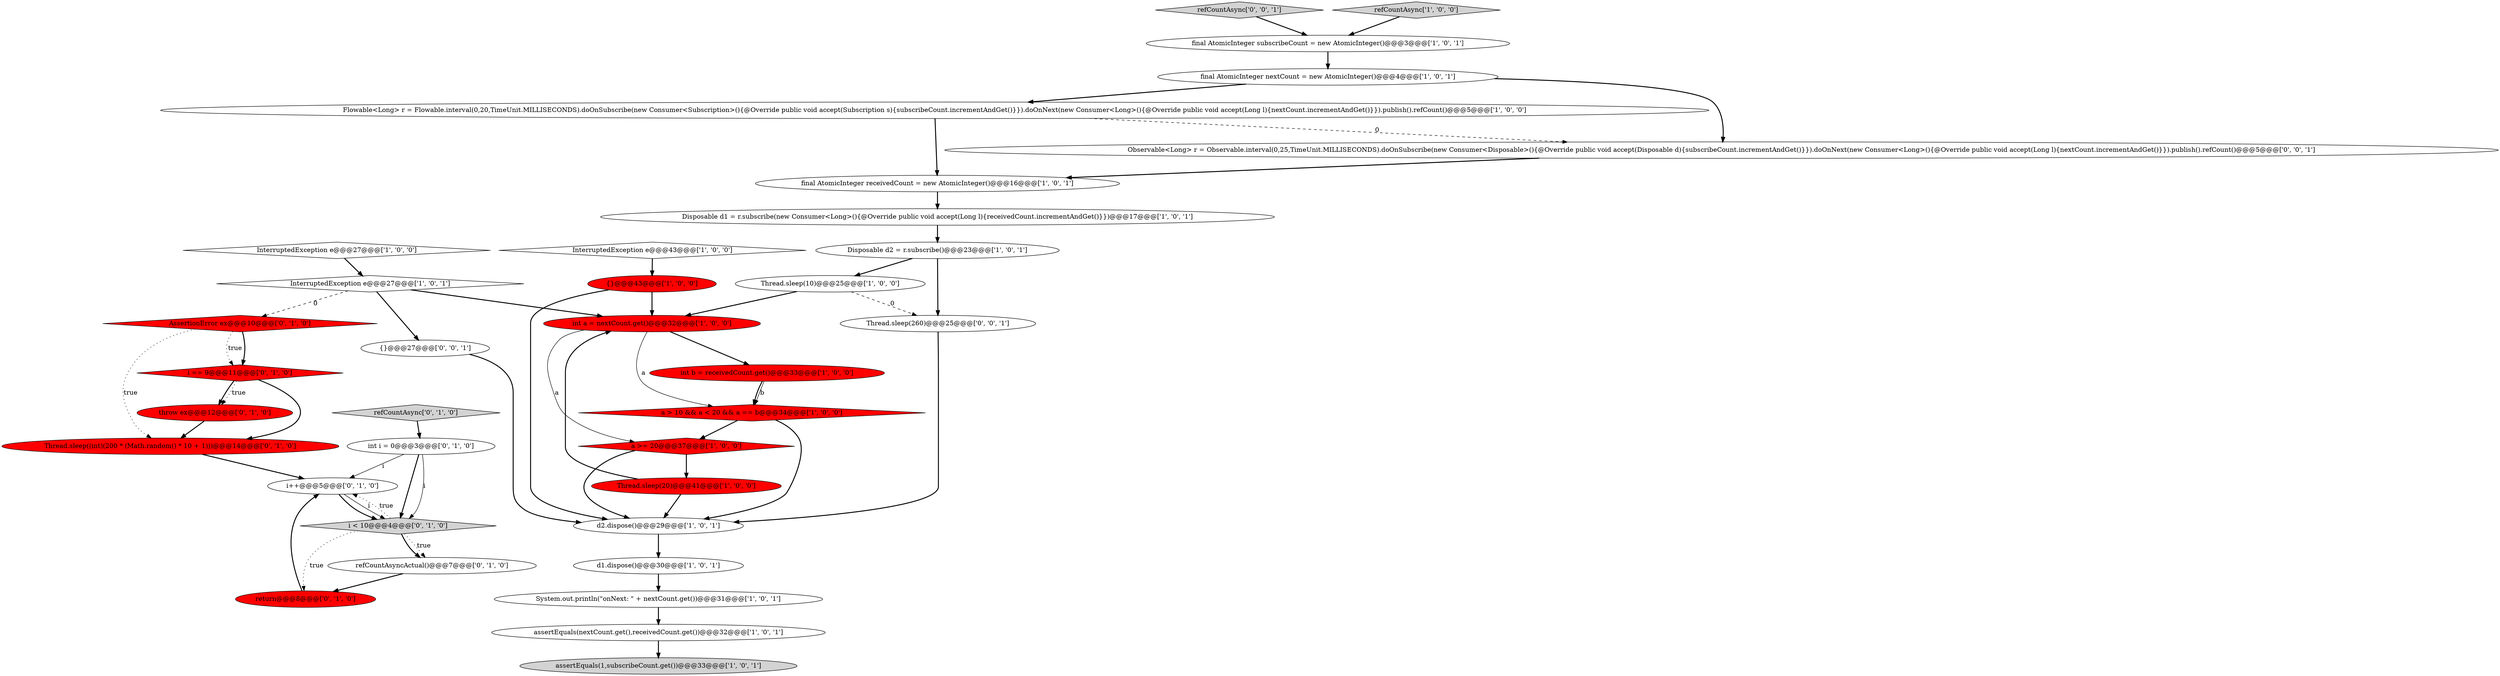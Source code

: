 digraph {
25 [style = filled, label = "i++@@@5@@@['0', '1', '0']", fillcolor = white, shape = ellipse image = "AAA0AAABBB2BBB"];
26 [style = filled, label = "Thread.sleep((int)(200 * (Math.random() * 10 + 1)))@@@14@@@['0', '1', '0']", fillcolor = red, shape = ellipse image = "AAA1AAABBB2BBB"];
34 [style = filled, label = "refCountAsync['0', '0', '1']", fillcolor = lightgray, shape = diamond image = "AAA0AAABBB3BBB"];
24 [style = filled, label = "refCountAsyncActual()@@@7@@@['0', '1', '0']", fillcolor = white, shape = ellipse image = "AAA0AAABBB2BBB"];
12 [style = filled, label = "InterruptedException e@@@27@@@['1', '0', '1']", fillcolor = white, shape = diamond image = "AAA0AAABBB1BBB"];
29 [style = filled, label = "int i = 0@@@3@@@['0', '1', '0']", fillcolor = white, shape = ellipse image = "AAA0AAABBB2BBB"];
32 [style = filled, label = "{}@@@27@@@['0', '0', '1']", fillcolor = white, shape = ellipse image = "AAA0AAABBB3BBB"];
20 [style = filled, label = "{}@@@43@@@['1', '0', '0']", fillcolor = red, shape = ellipse image = "AAA1AAABBB1BBB"];
19 [style = filled, label = "final AtomicInteger receivedCount = new AtomicInteger()@@@16@@@['1', '0', '1']", fillcolor = white, shape = ellipse image = "AAA0AAABBB1BBB"];
30 [style = filled, label = "AssertionError ex@@@10@@@['0', '1', '0']", fillcolor = red, shape = diamond image = "AAA1AAABBB2BBB"];
4 [style = filled, label = "InterruptedException e@@@43@@@['1', '0', '0']", fillcolor = white, shape = diamond image = "AAA0AAABBB1BBB"];
16 [style = filled, label = "Flowable<Long> r = Flowable.interval(0,20,TimeUnit.MILLISECONDS).doOnSubscribe(new Consumer<Subscription>(){@Override public void accept(Subscription s){subscribeCount.incrementAndGet()}}).doOnNext(new Consumer<Long>(){@Override public void accept(Long l){nextCount.incrementAndGet()}}).publish().refCount()@@@5@@@['1', '0', '0']", fillcolor = white, shape = ellipse image = "AAA0AAABBB1BBB"];
22 [style = filled, label = "i < 10@@@4@@@['0', '1', '0']", fillcolor = lightgray, shape = diamond image = "AAA0AAABBB2BBB"];
2 [style = filled, label = "assertEquals(nextCount.get(),receivedCount.get())@@@32@@@['1', '0', '1']", fillcolor = white, shape = ellipse image = "AAA0AAABBB1BBB"];
1 [style = filled, label = "Thread.sleep(20)@@@41@@@['1', '0', '0']", fillcolor = red, shape = ellipse image = "AAA1AAABBB1BBB"];
9 [style = filled, label = "a > 10 && a < 20 && a == b@@@34@@@['1', '0', '0']", fillcolor = red, shape = diamond image = "AAA1AAABBB1BBB"];
21 [style = filled, label = "int b = receivedCount.get()@@@33@@@['1', '0', '0']", fillcolor = red, shape = ellipse image = "AAA1AAABBB1BBB"];
6 [style = filled, label = "final AtomicInteger subscribeCount = new AtomicInteger()@@@3@@@['1', '0', '1']", fillcolor = white, shape = ellipse image = "AAA0AAABBB1BBB"];
23 [style = filled, label = "i == 9@@@11@@@['0', '1', '0']", fillcolor = red, shape = diamond image = "AAA1AAABBB2BBB"];
5 [style = filled, label = "refCountAsync['1', '0', '0']", fillcolor = lightgray, shape = diamond image = "AAA0AAABBB1BBB"];
14 [style = filled, label = "a >= 20@@@37@@@['1', '0', '0']", fillcolor = red, shape = diamond image = "AAA1AAABBB1BBB"];
0 [style = filled, label = "InterruptedException e@@@27@@@['1', '0', '0']", fillcolor = white, shape = diamond image = "AAA0AAABBB1BBB"];
28 [style = filled, label = "refCountAsync['0', '1', '0']", fillcolor = lightgray, shape = diamond image = "AAA0AAABBB2BBB"];
3 [style = filled, label = "final AtomicInteger nextCount = new AtomicInteger()@@@4@@@['1', '0', '1']", fillcolor = white, shape = ellipse image = "AAA0AAABBB1BBB"];
18 [style = filled, label = "Thread.sleep(10)@@@25@@@['1', '0', '0']", fillcolor = white, shape = ellipse image = "AAA0AAABBB1BBB"];
8 [style = filled, label = "d2.dispose()@@@29@@@['1', '0', '1']", fillcolor = white, shape = ellipse image = "AAA0AAABBB1BBB"];
17 [style = filled, label = "Disposable d1 = r.subscribe(new Consumer<Long>(){@Override public void accept(Long l){receivedCount.incrementAndGet()}})@@@17@@@['1', '0', '1']", fillcolor = white, shape = ellipse image = "AAA0AAABBB1BBB"];
11 [style = filled, label = "int a = nextCount.get()@@@32@@@['1', '0', '0']", fillcolor = red, shape = ellipse image = "AAA1AAABBB1BBB"];
31 [style = filled, label = "throw ex@@@12@@@['0', '1', '0']", fillcolor = red, shape = ellipse image = "AAA1AAABBB2BBB"];
33 [style = filled, label = "Thread.sleep(260)@@@25@@@['0', '0', '1']", fillcolor = white, shape = ellipse image = "AAA0AAABBB3BBB"];
35 [style = filled, label = "Observable<Long> r = Observable.interval(0,25,TimeUnit.MILLISECONDS).doOnSubscribe(new Consumer<Disposable>(){@Override public void accept(Disposable d){subscribeCount.incrementAndGet()}}).doOnNext(new Consumer<Long>(){@Override public void accept(Long l){nextCount.incrementAndGet()}}).publish().refCount()@@@5@@@['0', '0', '1']", fillcolor = white, shape = ellipse image = "AAA0AAABBB3BBB"];
7 [style = filled, label = "Disposable d2 = r.subscribe()@@@23@@@['1', '0', '1']", fillcolor = white, shape = ellipse image = "AAA0AAABBB1BBB"];
13 [style = filled, label = "assertEquals(1,subscribeCount.get())@@@33@@@['1', '0', '1']", fillcolor = lightgray, shape = ellipse image = "AAA0AAABBB1BBB"];
27 [style = filled, label = "return@@@8@@@['0', '1', '0']", fillcolor = red, shape = ellipse image = "AAA1AAABBB2BBB"];
10 [style = filled, label = "d1.dispose()@@@30@@@['1', '0', '1']", fillcolor = white, shape = ellipse image = "AAA0AAABBB1BBB"];
15 [style = filled, label = "System.out.println(\"onNext: \" + nextCount.get())@@@31@@@['1', '0', '1']", fillcolor = white, shape = ellipse image = "AAA0AAABBB1BBB"];
23->31 [style = bold, label=""];
28->29 [style = bold, label=""];
6->3 [style = bold, label=""];
8->10 [style = bold, label=""];
29->22 [style = solid, label="i"];
15->2 [style = bold, label=""];
1->8 [style = bold, label=""];
10->15 [style = bold, label=""];
25->22 [style = bold, label=""];
16->35 [style = dashed, label="0"];
0->12 [style = bold, label=""];
11->21 [style = bold, label=""];
18->11 [style = bold, label=""];
30->23 [style = bold, label=""];
12->11 [style = bold, label=""];
26->25 [style = bold, label=""];
23->26 [style = bold, label=""];
35->19 [style = bold, label=""];
12->32 [style = bold, label=""];
29->25 [style = solid, label="i"];
22->25 [style = dotted, label="true"];
19->17 [style = bold, label=""];
22->24 [style = dotted, label="true"];
30->26 [style = dotted, label="true"];
3->16 [style = bold, label=""];
12->30 [style = dashed, label="0"];
16->19 [style = bold, label=""];
9->8 [style = bold, label=""];
11->9 [style = solid, label="a"];
14->1 [style = bold, label=""];
1->11 [style = bold, label=""];
2->13 [style = bold, label=""];
3->35 [style = bold, label=""];
17->7 [style = bold, label=""];
7->33 [style = bold, label=""];
31->26 [style = bold, label=""];
20->8 [style = bold, label=""];
21->9 [style = bold, label=""];
32->8 [style = bold, label=""];
5->6 [style = bold, label=""];
34->6 [style = bold, label=""];
22->27 [style = dotted, label="true"];
4->20 [style = bold, label=""];
30->23 [style = dotted, label="true"];
9->14 [style = bold, label=""];
21->9 [style = solid, label="b"];
7->18 [style = bold, label=""];
14->8 [style = bold, label=""];
29->22 [style = bold, label=""];
22->24 [style = bold, label=""];
11->14 [style = solid, label="a"];
25->22 [style = solid, label="i"];
23->31 [style = dotted, label="true"];
33->8 [style = bold, label=""];
24->27 [style = bold, label=""];
27->25 [style = bold, label=""];
18->33 [style = dashed, label="0"];
20->11 [style = bold, label=""];
}
